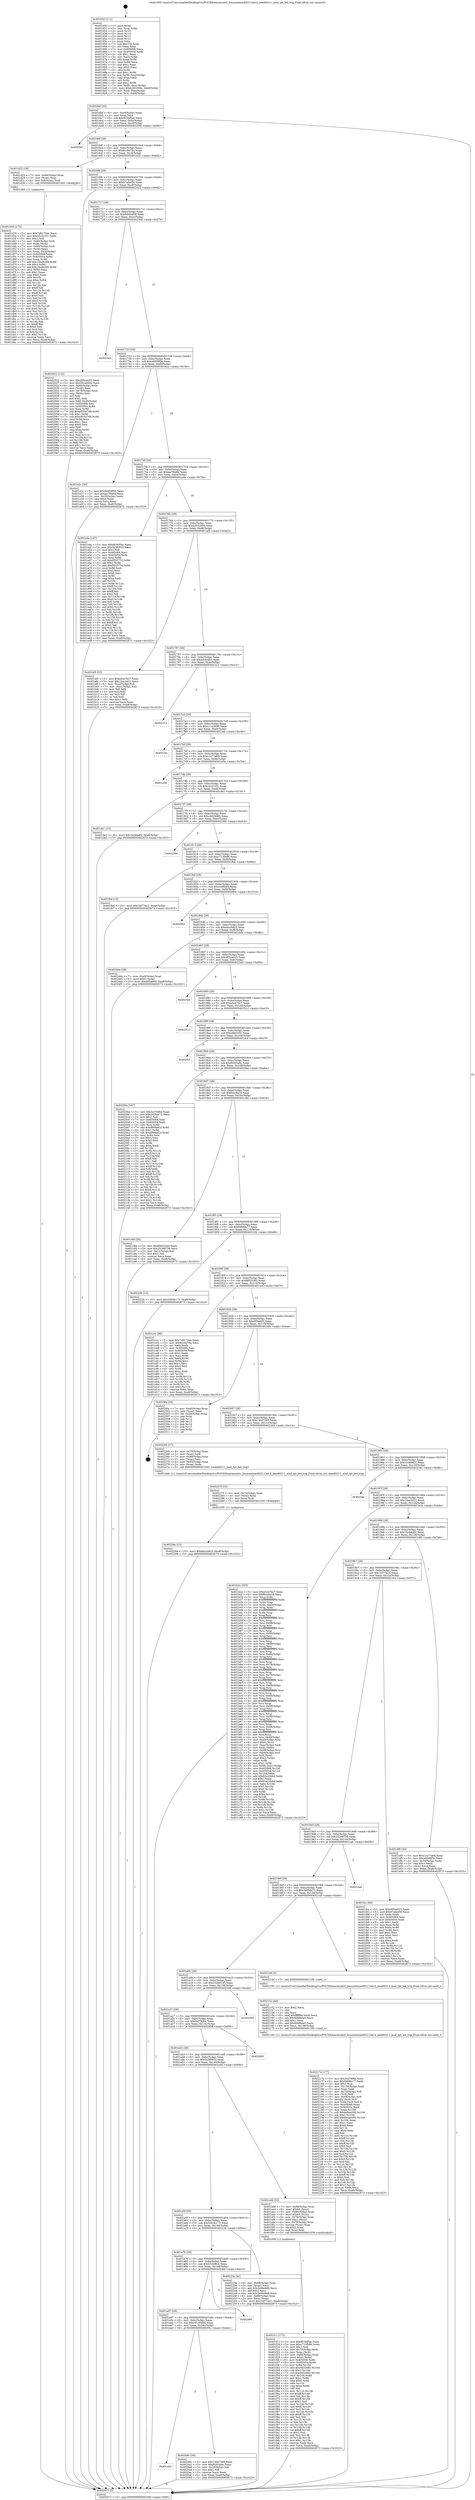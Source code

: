 digraph "0x401650" {
  label = "0x401650 (/mnt/c/Users/mathe/Desktop/tcc/POCII/binaries/extr_linuxnetmac80211led.h_ieee80211_mod_tpt_led_trig_Final-ollvm.out::main(0))"
  labelloc = "t"
  node[shape=record]

  Entry [label="",width=0.3,height=0.3,shape=circle,fillcolor=black,style=filled]
  "0x4016bf" [label="{
     0x4016bf [32]\l
     | [instrs]\l
     &nbsp;&nbsp;0x4016bf \<+6\>: mov -0xa8(%rbp),%eax\l
     &nbsp;&nbsp;0x4016c5 \<+2\>: mov %eax,%ecx\l
     &nbsp;&nbsp;0x4016c7 \<+6\>: sub $0x803bf5ac,%ecx\l
     &nbsp;&nbsp;0x4016cd \<+6\>: mov %eax,-0xbc(%rbp)\l
     &nbsp;&nbsp;0x4016d3 \<+6\>: mov %ecx,-0xc0(%rbp)\l
     &nbsp;&nbsp;0x4016d9 \<+6\>: je 0000000000402590 \<main+0xf40\>\l
  }"]
  "0x402590" [label="{
     0x402590\l
  }", style=dashed]
  "0x4016df" [label="{
     0x4016df [28]\l
     | [instrs]\l
     &nbsp;&nbsp;0x4016df \<+5\>: jmp 00000000004016e4 \<main+0x94\>\l
     &nbsp;&nbsp;0x4016e4 \<+6\>: mov -0xbc(%rbp),%eax\l
     &nbsp;&nbsp;0x4016ea \<+5\>: sub $0x8cc9e78a,%eax\l
     &nbsp;&nbsp;0x4016ef \<+6\>: mov %eax,-0xc4(%rbp)\l
     &nbsp;&nbsp;0x4016f5 \<+6\>: je 0000000000401d22 \<main+0x6d2\>\l
  }"]
  Exit [label="",width=0.3,height=0.3,shape=circle,fillcolor=black,style=filled,peripheries=2]
  "0x401d22" [label="{
     0x401d22 [19]\l
     | [instrs]\l
     &nbsp;&nbsp;0x401d22 \<+7\>: mov -0x98(%rbp),%rax\l
     &nbsp;&nbsp;0x401d29 \<+3\>: mov (%rax),%rax\l
     &nbsp;&nbsp;0x401d2c \<+4\>: mov 0x8(%rax),%rdi\l
     &nbsp;&nbsp;0x401d30 \<+5\>: call 0000000000401060 \<atoi@plt\>\l
     | [calls]\l
     &nbsp;&nbsp;0x401060 \{1\} (unknown)\l
  }"]
  "0x4016fb" [label="{
     0x4016fb [28]\l
     | [instrs]\l
     &nbsp;&nbsp;0x4016fb \<+5\>: jmp 0000000000401700 \<main+0xb0\>\l
     &nbsp;&nbsp;0x401700 \<+6\>: mov -0xbc(%rbp),%eax\l
     &nbsp;&nbsp;0x401706 \<+5\>: sub $0x97afa456,%eax\l
     &nbsp;&nbsp;0x40170b \<+6\>: mov %eax,-0xc8(%rbp)\l
     &nbsp;&nbsp;0x401711 \<+6\>: je 0000000000402022 \<main+0x9d2\>\l
  }"]
  "0x40228e" [label="{
     0x40228e [15]\l
     | [instrs]\l
     &nbsp;&nbsp;0x40228e \<+10\>: movl $0xd4ccb825,-0xa8(%rbp)\l
     &nbsp;&nbsp;0x402298 \<+5\>: jmp 0000000000402673 \<main+0x1023\>\l
  }"]
  "0x402022" [label="{
     0x402022 [122]\l
     | [instrs]\l
     &nbsp;&nbsp;0x402022 \<+5\>: mov $0xd85ce023,%eax\l
     &nbsp;&nbsp;0x402027 \<+5\>: mov $0x591e000d,%ecx\l
     &nbsp;&nbsp;0x40202c \<+4\>: mov -0x68(%rbp),%rdx\l
     &nbsp;&nbsp;0x402030 \<+2\>: mov (%rdx),%esi\l
     &nbsp;&nbsp;0x402032 \<+4\>: mov -0x78(%rbp),%rdx\l
     &nbsp;&nbsp;0x402036 \<+2\>: cmp (%rdx),%esi\l
     &nbsp;&nbsp;0x402038 \<+4\>: setl %dil\l
     &nbsp;&nbsp;0x40203c \<+4\>: and $0x1,%dil\l
     &nbsp;&nbsp;0x402040 \<+4\>: mov %dil,-0x29(%rbp)\l
     &nbsp;&nbsp;0x402044 \<+7\>: mov 0x405068,%esi\l
     &nbsp;&nbsp;0x40204b \<+8\>: mov 0x405054,%r8d\l
     &nbsp;&nbsp;0x402053 \<+3\>: mov %esi,%r9d\l
     &nbsp;&nbsp;0x402056 \<+7\>: add $0xe933d748,%r9d\l
     &nbsp;&nbsp;0x40205d \<+4\>: sub $0x1,%r9d\l
     &nbsp;&nbsp;0x402061 \<+7\>: sub $0xe933d748,%r9d\l
     &nbsp;&nbsp;0x402068 \<+4\>: imul %r9d,%esi\l
     &nbsp;&nbsp;0x40206c \<+3\>: and $0x1,%esi\l
     &nbsp;&nbsp;0x40206f \<+3\>: cmp $0x0,%esi\l
     &nbsp;&nbsp;0x402072 \<+4\>: sete %dil\l
     &nbsp;&nbsp;0x402076 \<+4\>: cmp $0xa,%r8d\l
     &nbsp;&nbsp;0x40207a \<+4\>: setl %r10b\l
     &nbsp;&nbsp;0x40207e \<+3\>: mov %dil,%r11b\l
     &nbsp;&nbsp;0x402081 \<+3\>: and %r10b,%r11b\l
     &nbsp;&nbsp;0x402084 \<+3\>: xor %r10b,%dil\l
     &nbsp;&nbsp;0x402087 \<+3\>: or %dil,%r11b\l
     &nbsp;&nbsp;0x40208a \<+4\>: test $0x1,%r11b\l
     &nbsp;&nbsp;0x40208e \<+3\>: cmovne %ecx,%eax\l
     &nbsp;&nbsp;0x402091 \<+6\>: mov %eax,-0xa8(%rbp)\l
     &nbsp;&nbsp;0x402097 \<+5\>: jmp 0000000000402673 \<main+0x1023\>\l
  }"]
  "0x401717" [label="{
     0x401717 [28]\l
     | [instrs]\l
     &nbsp;&nbsp;0x401717 \<+5\>: jmp 000000000040171c \<main+0xcc\>\l
     &nbsp;&nbsp;0x40171c \<+6\>: mov -0xbc(%rbp),%eax\l
     &nbsp;&nbsp;0x401722 \<+5\>: sub $0x9dd54f58,%eax\l
     &nbsp;&nbsp;0x401727 \<+6\>: mov %eax,-0xcc(%rbp)\l
     &nbsp;&nbsp;0x40172d \<+6\>: je 00000000004023cd \<main+0xd7d\>\l
  }"]
  "0x40227f" [label="{
     0x40227f [15]\l
     | [instrs]\l
     &nbsp;&nbsp;0x40227f \<+4\>: mov -0x70(%rbp),%rax\l
     &nbsp;&nbsp;0x402283 \<+3\>: mov (%rax),%rax\l
     &nbsp;&nbsp;0x402286 \<+3\>: mov %rax,%rdi\l
     &nbsp;&nbsp;0x402289 \<+5\>: call 0000000000401030 \<free@plt\>\l
     | [calls]\l
     &nbsp;&nbsp;0x401030 \{1\} (unknown)\l
  }"]
  "0x4023cd" [label="{
     0x4023cd\l
  }", style=dashed]
  "0x401733" [label="{
     0x401733 [28]\l
     | [instrs]\l
     &nbsp;&nbsp;0x401733 \<+5\>: jmp 0000000000401738 \<main+0xe8\>\l
     &nbsp;&nbsp;0x401738 \<+6\>: mov -0xbc(%rbp),%eax\l
     &nbsp;&nbsp;0x40173e \<+5\>: sub $0xa4908f3e,%eax\l
     &nbsp;&nbsp;0x401743 \<+6\>: mov %eax,-0xd0(%rbp)\l
     &nbsp;&nbsp;0x401749 \<+6\>: je 0000000000401e2c \<main+0x7dc\>\l
  }"]
  "0x40217a" [label="{
     0x40217a [177]\l
     | [instrs]\l
     &nbsp;&nbsp;0x40217a \<+5\>: mov $0x3a376f6e,%ecx\l
     &nbsp;&nbsp;0x40217f \<+5\>: mov $0xf468be77,%edx\l
     &nbsp;&nbsp;0x402184 \<+3\>: mov $0x1,%sil\l
     &nbsp;&nbsp;0x402187 \<+6\>: mov -0x158(%rbp),%edi\l
     &nbsp;&nbsp;0x40218d \<+3\>: imul %eax,%edi\l
     &nbsp;&nbsp;0x402190 \<+4\>: mov -0x70(%rbp),%r8\l
     &nbsp;&nbsp;0x402194 \<+3\>: mov (%r8),%r8\l
     &nbsp;&nbsp;0x402197 \<+4\>: mov -0x68(%rbp),%r9\l
     &nbsp;&nbsp;0x40219b \<+3\>: movslq (%r9),%r9\l
     &nbsp;&nbsp;0x40219e \<+4\>: mov %edi,(%r8,%r9,4)\l
     &nbsp;&nbsp;0x4021a2 \<+7\>: mov 0x405068,%eax\l
     &nbsp;&nbsp;0x4021a9 \<+7\>: mov 0x405054,%edi\l
     &nbsp;&nbsp;0x4021b0 \<+3\>: mov %eax,%r10d\l
     &nbsp;&nbsp;0x4021b3 \<+7\>: sub $0x8e0ae592,%r10d\l
     &nbsp;&nbsp;0x4021ba \<+4\>: sub $0x1,%r10d\l
     &nbsp;&nbsp;0x4021be \<+7\>: add $0x8e0ae592,%r10d\l
     &nbsp;&nbsp;0x4021c5 \<+4\>: imul %r10d,%eax\l
     &nbsp;&nbsp;0x4021c9 \<+3\>: and $0x1,%eax\l
     &nbsp;&nbsp;0x4021cc \<+3\>: cmp $0x0,%eax\l
     &nbsp;&nbsp;0x4021cf \<+4\>: sete %r11b\l
     &nbsp;&nbsp;0x4021d3 \<+3\>: cmp $0xa,%edi\l
     &nbsp;&nbsp;0x4021d6 \<+3\>: setl %bl\l
     &nbsp;&nbsp;0x4021d9 \<+3\>: mov %r11b,%r14b\l
     &nbsp;&nbsp;0x4021dc \<+4\>: xor $0xff,%r14b\l
     &nbsp;&nbsp;0x4021e0 \<+3\>: mov %bl,%r15b\l
     &nbsp;&nbsp;0x4021e3 \<+4\>: xor $0xff,%r15b\l
     &nbsp;&nbsp;0x4021e7 \<+4\>: xor $0x0,%sil\l
     &nbsp;&nbsp;0x4021eb \<+3\>: mov %r14b,%r12b\l
     &nbsp;&nbsp;0x4021ee \<+4\>: and $0x0,%r12b\l
     &nbsp;&nbsp;0x4021f2 \<+3\>: and %sil,%r11b\l
     &nbsp;&nbsp;0x4021f5 \<+3\>: mov %r15b,%r13b\l
     &nbsp;&nbsp;0x4021f8 \<+4\>: and $0x0,%r13b\l
     &nbsp;&nbsp;0x4021fc \<+3\>: and %sil,%bl\l
     &nbsp;&nbsp;0x4021ff \<+3\>: or %r11b,%r12b\l
     &nbsp;&nbsp;0x402202 \<+3\>: or %bl,%r13b\l
     &nbsp;&nbsp;0x402205 \<+3\>: xor %r13b,%r12b\l
     &nbsp;&nbsp;0x402208 \<+3\>: or %r15b,%r14b\l
     &nbsp;&nbsp;0x40220b \<+4\>: xor $0xff,%r14b\l
     &nbsp;&nbsp;0x40220f \<+4\>: or $0x0,%sil\l
     &nbsp;&nbsp;0x402213 \<+3\>: and %sil,%r14b\l
     &nbsp;&nbsp;0x402216 \<+3\>: or %r14b,%r12b\l
     &nbsp;&nbsp;0x402219 \<+4\>: test $0x1,%r12b\l
     &nbsp;&nbsp;0x40221d \<+3\>: cmovne %edx,%ecx\l
     &nbsp;&nbsp;0x402220 \<+6\>: mov %ecx,-0xa8(%rbp)\l
     &nbsp;&nbsp;0x402226 \<+5\>: jmp 0000000000402673 \<main+0x1023\>\l
  }"]
  "0x401e2c" [label="{
     0x401e2c [30]\l
     | [instrs]\l
     &nbsp;&nbsp;0x401e2c \<+5\>: mov $0x9dd54f58,%eax\l
     &nbsp;&nbsp;0x401e31 \<+5\>: mov $0xaa7f0a6d,%ecx\l
     &nbsp;&nbsp;0x401e36 \<+3\>: mov -0x30(%rbp),%edx\l
     &nbsp;&nbsp;0x401e39 \<+3\>: cmp $0x0,%edx\l
     &nbsp;&nbsp;0x401e3c \<+3\>: cmove %ecx,%eax\l
     &nbsp;&nbsp;0x401e3f \<+6\>: mov %eax,-0xa8(%rbp)\l
     &nbsp;&nbsp;0x401e45 \<+5\>: jmp 0000000000402673 \<main+0x1023\>\l
  }"]
  "0x40174f" [label="{
     0x40174f [28]\l
     | [instrs]\l
     &nbsp;&nbsp;0x40174f \<+5\>: jmp 0000000000401754 \<main+0x104\>\l
     &nbsp;&nbsp;0x401754 \<+6\>: mov -0xbc(%rbp),%eax\l
     &nbsp;&nbsp;0x40175a \<+5\>: sub $0xaa7f0a6d,%eax\l
     &nbsp;&nbsp;0x40175f \<+6\>: mov %eax,-0xd4(%rbp)\l
     &nbsp;&nbsp;0x401765 \<+6\>: je 0000000000401e4a \<main+0x7fa\>\l
  }"]
  "0x402152" [label="{
     0x402152 [40]\l
     | [instrs]\l
     &nbsp;&nbsp;0x402152 \<+5\>: mov $0x2,%ecx\l
     &nbsp;&nbsp;0x402157 \<+1\>: cltd\l
     &nbsp;&nbsp;0x402158 \<+2\>: idiv %ecx\l
     &nbsp;&nbsp;0x40215a \<+6\>: imul $0xfffffffe,%edx,%ecx\l
     &nbsp;&nbsp;0x402160 \<+6\>: sub $0x6dbfbde5,%ecx\l
     &nbsp;&nbsp;0x402166 \<+3\>: add $0x1,%ecx\l
     &nbsp;&nbsp;0x402169 \<+6\>: add $0x6dbfbde5,%ecx\l
     &nbsp;&nbsp;0x40216f \<+6\>: mov %ecx,-0x158(%rbp)\l
     &nbsp;&nbsp;0x402175 \<+5\>: call 0000000000401160 \<next_i\>\l
     | [calls]\l
     &nbsp;&nbsp;0x401160 \{1\} (/mnt/c/Users/mathe/Desktop/tcc/POCII/binaries/extr_linuxnetmac80211led.h_ieee80211_mod_tpt_led_trig_Final-ollvm.out::next_i)\l
  }"]
  "0x401e4a" [label="{
     0x401e4a [147]\l
     | [instrs]\l
     &nbsp;&nbsp;0x401e4a \<+5\>: mov $0x803bf5ac,%eax\l
     &nbsp;&nbsp;0x401e4f \<+5\>: mov $0x3a3f0933,%ecx\l
     &nbsp;&nbsp;0x401e54 \<+2\>: mov $0x1,%dl\l
     &nbsp;&nbsp;0x401e56 \<+7\>: mov 0x405068,%esi\l
     &nbsp;&nbsp;0x401e5d \<+7\>: mov 0x405054,%edi\l
     &nbsp;&nbsp;0x401e64 \<+3\>: mov %esi,%r8d\l
     &nbsp;&nbsp;0x401e67 \<+7\>: sub $0x955577d,%r8d\l
     &nbsp;&nbsp;0x401e6e \<+4\>: sub $0x1,%r8d\l
     &nbsp;&nbsp;0x401e72 \<+7\>: add $0x955577d,%r8d\l
     &nbsp;&nbsp;0x401e79 \<+4\>: imul %r8d,%esi\l
     &nbsp;&nbsp;0x401e7d \<+3\>: and $0x1,%esi\l
     &nbsp;&nbsp;0x401e80 \<+3\>: cmp $0x0,%esi\l
     &nbsp;&nbsp;0x401e83 \<+4\>: sete %r9b\l
     &nbsp;&nbsp;0x401e87 \<+3\>: cmp $0xa,%edi\l
     &nbsp;&nbsp;0x401e8a \<+4\>: setl %r10b\l
     &nbsp;&nbsp;0x401e8e \<+3\>: mov %r9b,%r11b\l
     &nbsp;&nbsp;0x401e91 \<+4\>: xor $0xff,%r11b\l
     &nbsp;&nbsp;0x401e95 \<+3\>: mov %r10b,%bl\l
     &nbsp;&nbsp;0x401e98 \<+3\>: xor $0xff,%bl\l
     &nbsp;&nbsp;0x401e9b \<+3\>: xor $0x0,%dl\l
     &nbsp;&nbsp;0x401e9e \<+3\>: mov %r11b,%r14b\l
     &nbsp;&nbsp;0x401ea1 \<+4\>: and $0x0,%r14b\l
     &nbsp;&nbsp;0x401ea5 \<+3\>: and %dl,%r9b\l
     &nbsp;&nbsp;0x401ea8 \<+3\>: mov %bl,%r15b\l
     &nbsp;&nbsp;0x401eab \<+4\>: and $0x0,%r15b\l
     &nbsp;&nbsp;0x401eaf \<+3\>: and %dl,%r10b\l
     &nbsp;&nbsp;0x401eb2 \<+3\>: or %r9b,%r14b\l
     &nbsp;&nbsp;0x401eb5 \<+3\>: or %r10b,%r15b\l
     &nbsp;&nbsp;0x401eb8 \<+3\>: xor %r15b,%r14b\l
     &nbsp;&nbsp;0x401ebb \<+3\>: or %bl,%r11b\l
     &nbsp;&nbsp;0x401ebe \<+4\>: xor $0xff,%r11b\l
     &nbsp;&nbsp;0x401ec2 \<+3\>: or $0x0,%dl\l
     &nbsp;&nbsp;0x401ec5 \<+3\>: and %dl,%r11b\l
     &nbsp;&nbsp;0x401ec8 \<+3\>: or %r11b,%r14b\l
     &nbsp;&nbsp;0x401ecb \<+4\>: test $0x1,%r14b\l
     &nbsp;&nbsp;0x401ecf \<+3\>: cmovne %ecx,%eax\l
     &nbsp;&nbsp;0x401ed2 \<+6\>: mov %eax,-0xa8(%rbp)\l
     &nbsp;&nbsp;0x401ed8 \<+5\>: jmp 0000000000402673 \<main+0x1023\>\l
  }"]
  "0x40176b" [label="{
     0x40176b [28]\l
     | [instrs]\l
     &nbsp;&nbsp;0x40176b \<+5\>: jmp 0000000000401770 \<main+0x120\>\l
     &nbsp;&nbsp;0x401770 \<+6\>: mov -0xbc(%rbp),%eax\l
     &nbsp;&nbsp;0x401776 \<+5\>: sub $0xb203269e,%eax\l
     &nbsp;&nbsp;0x40177b \<+6\>: mov %eax,-0xd8(%rbp)\l
     &nbsp;&nbsp;0x401781 \<+6\>: je 0000000000401af5 \<main+0x4a5\>\l
  }"]
  "0x401ab3" [label="{
     0x401ab3\l
  }", style=dashed]
  "0x401af5" [label="{
     0x401af5 [53]\l
     | [instrs]\l
     &nbsp;&nbsp;0x401af5 \<+5\>: mov $0xe5cb7bc7,%eax\l
     &nbsp;&nbsp;0x401afa \<+5\>: mov $0x1bac3421,%ecx\l
     &nbsp;&nbsp;0x401aff \<+6\>: mov -0xa2(%rbp),%dl\l
     &nbsp;&nbsp;0x401b05 \<+7\>: mov -0xa1(%rbp),%sil\l
     &nbsp;&nbsp;0x401b0c \<+3\>: mov %dl,%dil\l
     &nbsp;&nbsp;0x401b0f \<+3\>: and %sil,%dil\l
     &nbsp;&nbsp;0x401b12 \<+3\>: xor %sil,%dl\l
     &nbsp;&nbsp;0x401b15 \<+3\>: or %dl,%dil\l
     &nbsp;&nbsp;0x401b18 \<+4\>: test $0x1,%dil\l
     &nbsp;&nbsp;0x401b1c \<+3\>: cmovne %ecx,%eax\l
     &nbsp;&nbsp;0x401b1f \<+6\>: mov %eax,-0xa8(%rbp)\l
     &nbsp;&nbsp;0x401b25 \<+5\>: jmp 0000000000402673 \<main+0x1023\>\l
  }"]
  "0x401787" [label="{
     0x401787 [28]\l
     | [instrs]\l
     &nbsp;&nbsp;0x401787 \<+5\>: jmp 000000000040178c \<main+0x13c\>\l
     &nbsp;&nbsp;0x40178c \<+6\>: mov -0xbc(%rbp),%eax\l
     &nbsp;&nbsp;0x401792 \<+5\>: sub $0xbfc4cdb3,%eax\l
     &nbsp;&nbsp;0x401797 \<+6\>: mov %eax,-0xdc(%rbp)\l
     &nbsp;&nbsp;0x40179d \<+6\>: je 0000000000402312 \<main+0xcc2\>\l
  }"]
  "0x402673" [label="{
     0x402673 [5]\l
     | [instrs]\l
     &nbsp;&nbsp;0x402673 \<+5\>: jmp 00000000004016bf \<main+0x6f\>\l
  }"]
  "0x401650" [label="{
     0x401650 [111]\l
     | [instrs]\l
     &nbsp;&nbsp;0x401650 \<+1\>: push %rbp\l
     &nbsp;&nbsp;0x401651 \<+3\>: mov %rsp,%rbp\l
     &nbsp;&nbsp;0x401654 \<+2\>: push %r15\l
     &nbsp;&nbsp;0x401656 \<+2\>: push %r14\l
     &nbsp;&nbsp;0x401658 \<+2\>: push %r13\l
     &nbsp;&nbsp;0x40165a \<+2\>: push %r12\l
     &nbsp;&nbsp;0x40165c \<+1\>: push %rbx\l
     &nbsp;&nbsp;0x40165d \<+7\>: sub $0x158,%rsp\l
     &nbsp;&nbsp;0x401664 \<+2\>: xor %eax,%eax\l
     &nbsp;&nbsp;0x401666 \<+7\>: mov 0x405068,%ecx\l
     &nbsp;&nbsp;0x40166d \<+7\>: mov 0x405054,%edx\l
     &nbsp;&nbsp;0x401674 \<+3\>: sub $0x1,%eax\l
     &nbsp;&nbsp;0x401677 \<+3\>: mov %ecx,%r8d\l
     &nbsp;&nbsp;0x40167a \<+3\>: add %eax,%r8d\l
     &nbsp;&nbsp;0x40167d \<+4\>: imul %r8d,%ecx\l
     &nbsp;&nbsp;0x401681 \<+3\>: and $0x1,%ecx\l
     &nbsp;&nbsp;0x401684 \<+3\>: cmp $0x0,%ecx\l
     &nbsp;&nbsp;0x401687 \<+4\>: sete %r9b\l
     &nbsp;&nbsp;0x40168b \<+4\>: and $0x1,%r9b\l
     &nbsp;&nbsp;0x40168f \<+7\>: mov %r9b,-0xa2(%rbp)\l
     &nbsp;&nbsp;0x401696 \<+3\>: cmp $0xa,%edx\l
     &nbsp;&nbsp;0x401699 \<+4\>: setl %r9b\l
     &nbsp;&nbsp;0x40169d \<+4\>: and $0x1,%r9b\l
     &nbsp;&nbsp;0x4016a1 \<+7\>: mov %r9b,-0xa1(%rbp)\l
     &nbsp;&nbsp;0x4016a8 \<+10\>: movl $0xb203269e,-0xa8(%rbp)\l
     &nbsp;&nbsp;0x4016b2 \<+6\>: mov %edi,-0xac(%rbp)\l
     &nbsp;&nbsp;0x4016b8 \<+7\>: mov %rsi,-0xb8(%rbp)\l
  }"]
  "0x40209c" [label="{
     0x40209c [30]\l
     | [instrs]\l
     &nbsp;&nbsp;0x40209c \<+5\>: mov $0x150d7285,%eax\l
     &nbsp;&nbsp;0x4020a1 \<+5\>: mov $0xf0203a9c,%ecx\l
     &nbsp;&nbsp;0x4020a6 \<+3\>: mov -0x29(%rbp),%dl\l
     &nbsp;&nbsp;0x4020a9 \<+3\>: test $0x1,%dl\l
     &nbsp;&nbsp;0x4020ac \<+3\>: cmovne %ecx,%eax\l
     &nbsp;&nbsp;0x4020af \<+6\>: mov %eax,-0xa8(%rbp)\l
     &nbsp;&nbsp;0x4020b5 \<+5\>: jmp 0000000000402673 \<main+0x1023\>\l
  }"]
  "0x402312" [label="{
     0x402312\l
  }", style=dashed]
  "0x4017a3" [label="{
     0x4017a3 [28]\l
     | [instrs]\l
     &nbsp;&nbsp;0x4017a3 \<+5\>: jmp 00000000004017a8 \<main+0x158\>\l
     &nbsp;&nbsp;0x4017a8 \<+6\>: mov -0xbc(%rbp),%eax\l
     &nbsp;&nbsp;0x4017ae \<+5\>: sub $0xc11e3699,%eax\l
     &nbsp;&nbsp;0x4017b3 \<+6\>: mov %eax,-0xe0(%rbp)\l
     &nbsp;&nbsp;0x4017b9 \<+6\>: je 00000000004022ee \<main+0xc9e\>\l
  }"]
  "0x401a97" [label="{
     0x401a97 [28]\l
     | [instrs]\l
     &nbsp;&nbsp;0x401a97 \<+5\>: jmp 0000000000401a9c \<main+0x44c\>\l
     &nbsp;&nbsp;0x401a9c \<+6\>: mov -0xbc(%rbp),%eax\l
     &nbsp;&nbsp;0x401aa2 \<+5\>: sub $0x591e000d,%eax\l
     &nbsp;&nbsp;0x401aa7 \<+6\>: mov %eax,-0x14c(%rbp)\l
     &nbsp;&nbsp;0x401aad \<+6\>: je 000000000040209c \<main+0xa4c\>\l
  }"]
  "0x4022ee" [label="{
     0x4022ee\l
  }", style=dashed]
  "0x4017bf" [label="{
     0x4017bf [28]\l
     | [instrs]\l
     &nbsp;&nbsp;0x4017bf \<+5\>: jmp 00000000004017c4 \<main+0x174\>\l
     &nbsp;&nbsp;0x4017c4 \<+6\>: mov -0xbc(%rbp),%eax\l
     &nbsp;&nbsp;0x4017ca \<+5\>: sub $0xc1a77d69,%eax\l
     &nbsp;&nbsp;0x4017cf \<+6\>: mov %eax,-0xe4(%rbp)\l
     &nbsp;&nbsp;0x4017d5 \<+6\>: je 0000000000401e0e \<main+0x7be\>\l
  }"]
  "0x40246f" [label="{
     0x40246f\l
  }", style=dashed]
  "0x401e0e" [label="{
     0x401e0e\l
  }", style=dashed]
  "0x4017db" [label="{
     0x4017db [28]\l
     | [instrs]\l
     &nbsp;&nbsp;0x4017db \<+5\>: jmp 00000000004017e0 \<main+0x190\>\l
     &nbsp;&nbsp;0x4017e0 \<+6\>: mov -0xbc(%rbp),%eax\l
     &nbsp;&nbsp;0x4017e6 \<+5\>: sub $0xc2c2c331,%eax\l
     &nbsp;&nbsp;0x4017eb \<+6\>: mov %eax,-0xe8(%rbp)\l
     &nbsp;&nbsp;0x4017f1 \<+6\>: je 0000000000401de1 \<main+0x791\>\l
  }"]
  "0x401a7b" [label="{
     0x401a7b [28]\l
     | [instrs]\l
     &nbsp;&nbsp;0x401a7b \<+5\>: jmp 0000000000401a80 \<main+0x430\>\l
     &nbsp;&nbsp;0x401a80 \<+6\>: mov -0xbc(%rbp),%eax\l
     &nbsp;&nbsp;0x401a86 \<+5\>: sub $0x532bf6cd,%eax\l
     &nbsp;&nbsp;0x401a8b \<+6\>: mov %eax,-0x148(%rbp)\l
     &nbsp;&nbsp;0x401a91 \<+6\>: je 000000000040246f \<main+0xe1f\>\l
  }"]
  "0x401de1" [label="{
     0x401de1 [15]\l
     | [instrs]\l
     &nbsp;&nbsp;0x401de1 \<+10\>: movl $0x1bcb4a8d,-0xa8(%rbp)\l
     &nbsp;&nbsp;0x401deb \<+5\>: jmp 0000000000402673 \<main+0x1023\>\l
  }"]
  "0x4017f7" [label="{
     0x4017f7 [28]\l
     | [instrs]\l
     &nbsp;&nbsp;0x4017f7 \<+5\>: jmp 00000000004017fc \<main+0x1ac\>\l
     &nbsp;&nbsp;0x4017fc \<+6\>: mov -0xbc(%rbp),%eax\l
     &nbsp;&nbsp;0x401802 \<+5\>: sub $0xc4d29d66,%eax\l
     &nbsp;&nbsp;0x401807 \<+6\>: mov %eax,-0xec(%rbp)\l
     &nbsp;&nbsp;0x40180d \<+6\>: je 000000000040236d \<main+0xd1d\>\l
  }"]
  "0x40223a" [label="{
     0x40223a [42]\l
     | [instrs]\l
     &nbsp;&nbsp;0x40223a \<+4\>: mov -0x68(%rbp),%rax\l
     &nbsp;&nbsp;0x40223e \<+2\>: mov (%rax),%ecx\l
     &nbsp;&nbsp;0x402240 \<+6\>: add $0x2e96e9d6,%ecx\l
     &nbsp;&nbsp;0x402246 \<+3\>: add $0x1,%ecx\l
     &nbsp;&nbsp;0x402249 \<+6\>: sub $0x2e96e9d6,%ecx\l
     &nbsp;&nbsp;0x40224f \<+4\>: mov -0x68(%rbp),%rax\l
     &nbsp;&nbsp;0x402253 \<+2\>: mov %ecx,(%rax)\l
     &nbsp;&nbsp;0x402255 \<+10\>: movl $0x1bf77a21,-0xa8(%rbp)\l
     &nbsp;&nbsp;0x40225f \<+5\>: jmp 0000000000402673 \<main+0x1023\>\l
  }"]
  "0x40236d" [label="{
     0x40236d\l
  }", style=dashed]
  "0x401813" [label="{
     0x401813 [28]\l
     | [instrs]\l
     &nbsp;&nbsp;0x401813 \<+5\>: jmp 0000000000401818 \<main+0x1c8\>\l
     &nbsp;&nbsp;0x401818 \<+6\>: mov -0xbc(%rbp),%eax\l
     &nbsp;&nbsp;0x40181e \<+5\>: sub $0xc713fb86,%eax\l
     &nbsp;&nbsp;0x401823 \<+6\>: mov %eax,-0xf0(%rbp)\l
     &nbsp;&nbsp;0x401829 \<+6\>: je 0000000000401fbd \<main+0x96d\>\l
  }"]
  "0x401f11" [label="{
     0x401f11 [172]\l
     | [instrs]\l
     &nbsp;&nbsp;0x401f11 \<+5\>: mov $0x803bf5ac,%ecx\l
     &nbsp;&nbsp;0x401f16 \<+5\>: mov $0xc713fb86,%edx\l
     &nbsp;&nbsp;0x401f1b \<+3\>: mov $0x1,%sil\l
     &nbsp;&nbsp;0x401f1e \<+4\>: mov -0x70(%rbp),%rdi\l
     &nbsp;&nbsp;0x401f22 \<+3\>: mov %rax,(%rdi)\l
     &nbsp;&nbsp;0x401f25 \<+4\>: mov -0x68(%rbp),%rax\l
     &nbsp;&nbsp;0x401f29 \<+6\>: movl $0x0,(%rax)\l
     &nbsp;&nbsp;0x401f2f \<+8\>: mov 0x405068,%r8d\l
     &nbsp;&nbsp;0x401f37 \<+8\>: mov 0x405054,%r9d\l
     &nbsp;&nbsp;0x401f3f \<+3\>: mov %r8d,%r10d\l
     &nbsp;&nbsp;0x401f42 \<+7\>: add $0x9d32683,%r10d\l
     &nbsp;&nbsp;0x401f49 \<+4\>: sub $0x1,%r10d\l
     &nbsp;&nbsp;0x401f4d \<+7\>: sub $0x9d32683,%r10d\l
     &nbsp;&nbsp;0x401f54 \<+4\>: imul %r10d,%r8d\l
     &nbsp;&nbsp;0x401f58 \<+4\>: and $0x1,%r8d\l
     &nbsp;&nbsp;0x401f5c \<+4\>: cmp $0x0,%r8d\l
     &nbsp;&nbsp;0x401f60 \<+4\>: sete %r11b\l
     &nbsp;&nbsp;0x401f64 \<+4\>: cmp $0xa,%r9d\l
     &nbsp;&nbsp;0x401f68 \<+3\>: setl %bl\l
     &nbsp;&nbsp;0x401f6b \<+3\>: mov %r11b,%r14b\l
     &nbsp;&nbsp;0x401f6e \<+4\>: xor $0xff,%r14b\l
     &nbsp;&nbsp;0x401f72 \<+3\>: mov %bl,%r15b\l
     &nbsp;&nbsp;0x401f75 \<+4\>: xor $0xff,%r15b\l
     &nbsp;&nbsp;0x401f79 \<+4\>: xor $0x1,%sil\l
     &nbsp;&nbsp;0x401f7d \<+3\>: mov %r14b,%r12b\l
     &nbsp;&nbsp;0x401f80 \<+4\>: and $0xff,%r12b\l
     &nbsp;&nbsp;0x401f84 \<+3\>: and %sil,%r11b\l
     &nbsp;&nbsp;0x401f87 \<+3\>: mov %r15b,%r13b\l
     &nbsp;&nbsp;0x401f8a \<+4\>: and $0xff,%r13b\l
     &nbsp;&nbsp;0x401f8e \<+3\>: and %sil,%bl\l
     &nbsp;&nbsp;0x401f91 \<+3\>: or %r11b,%r12b\l
     &nbsp;&nbsp;0x401f94 \<+3\>: or %bl,%r13b\l
     &nbsp;&nbsp;0x401f97 \<+3\>: xor %r13b,%r12b\l
     &nbsp;&nbsp;0x401f9a \<+3\>: or %r15b,%r14b\l
     &nbsp;&nbsp;0x401f9d \<+4\>: xor $0xff,%r14b\l
     &nbsp;&nbsp;0x401fa1 \<+4\>: or $0x1,%sil\l
     &nbsp;&nbsp;0x401fa5 \<+3\>: and %sil,%r14b\l
     &nbsp;&nbsp;0x401fa8 \<+3\>: or %r14b,%r12b\l
     &nbsp;&nbsp;0x401fab \<+4\>: test $0x1,%r12b\l
     &nbsp;&nbsp;0x401faf \<+3\>: cmovne %edx,%ecx\l
     &nbsp;&nbsp;0x401fb2 \<+6\>: mov %ecx,-0xa8(%rbp)\l
     &nbsp;&nbsp;0x401fb8 \<+5\>: jmp 0000000000402673 \<main+0x1023\>\l
  }"]
  "0x401fbd" [label="{
     0x401fbd [15]\l
     | [instrs]\l
     &nbsp;&nbsp;0x401fbd \<+10\>: movl $0x1bf77a21,-0xa8(%rbp)\l
     &nbsp;&nbsp;0x401fc7 \<+5\>: jmp 0000000000402673 \<main+0x1023\>\l
  }"]
  "0x40182f" [label="{
     0x40182f [28]\l
     | [instrs]\l
     &nbsp;&nbsp;0x40182f \<+5\>: jmp 0000000000401834 \<main+0x1e4\>\l
     &nbsp;&nbsp;0x401834 \<+6\>: mov -0xbc(%rbp),%eax\l
     &nbsp;&nbsp;0x40183a \<+5\>: sub $0xcccf6b84,%eax\l
     &nbsp;&nbsp;0x40183f \<+6\>: mov %eax,-0xf4(%rbp)\l
     &nbsp;&nbsp;0x401845 \<+6\>: je 0000000000402664 \<main+0x1014\>\l
  }"]
  "0x401a5f" [label="{
     0x401a5f [28]\l
     | [instrs]\l
     &nbsp;&nbsp;0x401a5f \<+5\>: jmp 0000000000401a64 \<main+0x414\>\l
     &nbsp;&nbsp;0x401a64 \<+6\>: mov -0xbc(%rbp),%eax\l
     &nbsp;&nbsp;0x401a6a \<+5\>: sub $0x5303b173,%eax\l
     &nbsp;&nbsp;0x401a6f \<+6\>: mov %eax,-0x144(%rbp)\l
     &nbsp;&nbsp;0x401a75 \<+6\>: je 000000000040223a \<main+0xbea\>\l
  }"]
  "0x402664" [label="{
     0x402664\l
  }", style=dashed]
  "0x40184b" [label="{
     0x40184b [28]\l
     | [instrs]\l
     &nbsp;&nbsp;0x40184b \<+5\>: jmp 0000000000401850 \<main+0x200\>\l
     &nbsp;&nbsp;0x401850 \<+6\>: mov -0xbc(%rbp),%eax\l
     &nbsp;&nbsp;0x401856 \<+5\>: sub $0xd4ccb825,%eax\l
     &nbsp;&nbsp;0x40185b \<+6\>: mov %eax,-0xf8(%rbp)\l
     &nbsp;&nbsp;0x401861 \<+6\>: je 00000000004024de \<main+0xe8e\>\l
  }"]
  "0x401edd" [label="{
     0x401edd [52]\l
     | [instrs]\l
     &nbsp;&nbsp;0x401edd \<+7\>: mov -0x88(%rbp),%rax\l
     &nbsp;&nbsp;0x401ee4 \<+6\>: movl $0x64,(%rax)\l
     &nbsp;&nbsp;0x401eea \<+4\>: mov -0x80(%rbp),%rax\l
     &nbsp;&nbsp;0x401eee \<+6\>: movl $0x64,(%rax)\l
     &nbsp;&nbsp;0x401ef4 \<+4\>: mov -0x78(%rbp),%rax\l
     &nbsp;&nbsp;0x401ef8 \<+6\>: movl $0x1,(%rax)\l
     &nbsp;&nbsp;0x401efe \<+4\>: mov -0x78(%rbp),%rax\l
     &nbsp;&nbsp;0x401f02 \<+3\>: movslq (%rax),%rax\l
     &nbsp;&nbsp;0x401f05 \<+4\>: shl $0x2,%rax\l
     &nbsp;&nbsp;0x401f09 \<+3\>: mov %rax,%rdi\l
     &nbsp;&nbsp;0x401f0c \<+5\>: call 0000000000401050 \<malloc@plt\>\l
     | [calls]\l
     &nbsp;&nbsp;0x401050 \{1\} (unknown)\l
  }"]
  "0x4024de" [label="{
     0x4024de [28]\l
     | [instrs]\l
     &nbsp;&nbsp;0x4024de \<+7\>: mov -0xa0(%rbp),%rax\l
     &nbsp;&nbsp;0x4024e5 \<+6\>: movl $0x0,(%rax)\l
     &nbsp;&nbsp;0x4024eb \<+10\>: movl $0xd05ad00,-0xa8(%rbp)\l
     &nbsp;&nbsp;0x4024f5 \<+5\>: jmp 0000000000402673 \<main+0x1023\>\l
  }"]
  "0x401867" [label="{
     0x401867 [28]\l
     | [instrs]\l
     &nbsp;&nbsp;0x401867 \<+5\>: jmp 000000000040186c \<main+0x21c\>\l
     &nbsp;&nbsp;0x40186c \<+6\>: mov -0xbc(%rbp),%eax\l
     &nbsp;&nbsp;0x401872 \<+5\>: sub $0xd85ce023,%eax\l
     &nbsp;&nbsp;0x401877 \<+6\>: mov %eax,-0xfc(%rbp)\l
     &nbsp;&nbsp;0x40187d \<+6\>: je 00000000004025e4 \<main+0xf94\>\l
  }"]
  "0x401a43" [label="{
     0x401a43 [28]\l
     | [instrs]\l
     &nbsp;&nbsp;0x401a43 \<+5\>: jmp 0000000000401a48 \<main+0x3f8\>\l
     &nbsp;&nbsp;0x401a48 \<+6\>: mov -0xbc(%rbp),%eax\l
     &nbsp;&nbsp;0x401a4e \<+5\>: sub $0x3a3f0933,%eax\l
     &nbsp;&nbsp;0x401a53 \<+6\>: mov %eax,-0x140(%rbp)\l
     &nbsp;&nbsp;0x401a59 \<+6\>: je 0000000000401edd \<main+0x88d\>\l
  }"]
  "0x4025e4" [label="{
     0x4025e4\l
  }", style=dashed]
  "0x401883" [label="{
     0x401883 [28]\l
     | [instrs]\l
     &nbsp;&nbsp;0x401883 \<+5\>: jmp 0000000000401888 \<main+0x238\>\l
     &nbsp;&nbsp;0x401888 \<+6\>: mov -0xbc(%rbp),%eax\l
     &nbsp;&nbsp;0x40188e \<+5\>: sub $0xe5cb7bc7,%eax\l
     &nbsp;&nbsp;0x401893 \<+6\>: mov %eax,-0x100(%rbp)\l
     &nbsp;&nbsp;0x401899 \<+6\>: je 0000000000402512 \<main+0xec2\>\l
  }"]
  "0x402609" [label="{
     0x402609\l
  }", style=dashed]
  "0x402512" [label="{
     0x402512\l
  }", style=dashed]
  "0x40189f" [label="{
     0x40189f [28]\l
     | [instrs]\l
     &nbsp;&nbsp;0x40189f \<+5\>: jmp 00000000004018a4 \<main+0x254\>\l
     &nbsp;&nbsp;0x4018a4 \<+6\>: mov -0xbc(%rbp),%eax\l
     &nbsp;&nbsp;0x4018aa \<+5\>: sub $0xe6fe1b5c,%eax\l
     &nbsp;&nbsp;0x4018af \<+6\>: mov %eax,-0x104(%rbp)\l
     &nbsp;&nbsp;0x4018b5 \<+6\>: je 00000000004024cf \<main+0xe7f\>\l
  }"]
  "0x401a27" [label="{
     0x401a27 [28]\l
     | [instrs]\l
     &nbsp;&nbsp;0x401a27 \<+5\>: jmp 0000000000401a2c \<main+0x3dc\>\l
     &nbsp;&nbsp;0x401a2c \<+6\>: mov -0xbc(%rbp),%eax\l
     &nbsp;&nbsp;0x401a32 \<+5\>: sub $0x3a376f6e,%eax\l
     &nbsp;&nbsp;0x401a37 \<+6\>: mov %eax,-0x13c(%rbp)\l
     &nbsp;&nbsp;0x401a3d \<+6\>: je 0000000000402609 \<main+0xfb9\>\l
  }"]
  "0x4024cf" [label="{
     0x4024cf\l
  }", style=dashed]
  "0x4018bb" [label="{
     0x4018bb [28]\l
     | [instrs]\l
     &nbsp;&nbsp;0x4018bb \<+5\>: jmp 00000000004018c0 \<main+0x270\>\l
     &nbsp;&nbsp;0x4018c0 \<+6\>: mov -0xbc(%rbp),%eax\l
     &nbsp;&nbsp;0x4018c6 \<+5\>: sub $0xf0203a9c,%eax\l
     &nbsp;&nbsp;0x4018cb \<+6\>: mov %eax,-0x108(%rbp)\l
     &nbsp;&nbsp;0x4018d1 \<+6\>: je 00000000004020ba \<main+0xa6a\>\l
  }"]
  "0x40229d" [label="{
     0x40229d\l
  }", style=dashed]
  "0x4020ba" [label="{
     0x4020ba [147]\l
     | [instrs]\l
     &nbsp;&nbsp;0x4020ba \<+5\>: mov $0x3a376f6e,%eax\l
     &nbsp;&nbsp;0x4020bf \<+5\>: mov $0x2ed5da72,%ecx\l
     &nbsp;&nbsp;0x4020c4 \<+2\>: mov $0x1,%dl\l
     &nbsp;&nbsp;0x4020c6 \<+7\>: mov 0x405068,%esi\l
     &nbsp;&nbsp;0x4020cd \<+7\>: mov 0x405054,%edi\l
     &nbsp;&nbsp;0x4020d4 \<+3\>: mov %esi,%r8d\l
     &nbsp;&nbsp;0x4020d7 \<+7\>: add $0xd996a61f,%r8d\l
     &nbsp;&nbsp;0x4020de \<+4\>: sub $0x1,%r8d\l
     &nbsp;&nbsp;0x4020e2 \<+7\>: sub $0xd996a61f,%r8d\l
     &nbsp;&nbsp;0x4020e9 \<+4\>: imul %r8d,%esi\l
     &nbsp;&nbsp;0x4020ed \<+3\>: and $0x1,%esi\l
     &nbsp;&nbsp;0x4020f0 \<+3\>: cmp $0x0,%esi\l
     &nbsp;&nbsp;0x4020f3 \<+4\>: sete %r9b\l
     &nbsp;&nbsp;0x4020f7 \<+3\>: cmp $0xa,%edi\l
     &nbsp;&nbsp;0x4020fa \<+4\>: setl %r10b\l
     &nbsp;&nbsp;0x4020fe \<+3\>: mov %r9b,%r11b\l
     &nbsp;&nbsp;0x402101 \<+4\>: xor $0xff,%r11b\l
     &nbsp;&nbsp;0x402105 \<+3\>: mov %r10b,%bl\l
     &nbsp;&nbsp;0x402108 \<+3\>: xor $0xff,%bl\l
     &nbsp;&nbsp;0x40210b \<+3\>: xor $0x1,%dl\l
     &nbsp;&nbsp;0x40210e \<+3\>: mov %r11b,%r14b\l
     &nbsp;&nbsp;0x402111 \<+4\>: and $0xff,%r14b\l
     &nbsp;&nbsp;0x402115 \<+3\>: and %dl,%r9b\l
     &nbsp;&nbsp;0x402118 \<+3\>: mov %bl,%r15b\l
     &nbsp;&nbsp;0x40211b \<+4\>: and $0xff,%r15b\l
     &nbsp;&nbsp;0x40211f \<+3\>: and %dl,%r10b\l
     &nbsp;&nbsp;0x402122 \<+3\>: or %r9b,%r14b\l
     &nbsp;&nbsp;0x402125 \<+3\>: or %r10b,%r15b\l
     &nbsp;&nbsp;0x402128 \<+3\>: xor %r15b,%r14b\l
     &nbsp;&nbsp;0x40212b \<+3\>: or %bl,%r11b\l
     &nbsp;&nbsp;0x40212e \<+4\>: xor $0xff,%r11b\l
     &nbsp;&nbsp;0x402132 \<+3\>: or $0x1,%dl\l
     &nbsp;&nbsp;0x402135 \<+3\>: and %dl,%r11b\l
     &nbsp;&nbsp;0x402138 \<+3\>: or %r11b,%r14b\l
     &nbsp;&nbsp;0x40213b \<+4\>: test $0x1,%r14b\l
     &nbsp;&nbsp;0x40213f \<+3\>: cmovne %ecx,%eax\l
     &nbsp;&nbsp;0x402142 \<+6\>: mov %eax,-0xa8(%rbp)\l
     &nbsp;&nbsp;0x402148 \<+5\>: jmp 0000000000402673 \<main+0x1023\>\l
  }"]
  "0x4018d7" [label="{
     0x4018d7 [28]\l
     | [instrs]\l
     &nbsp;&nbsp;0x4018d7 \<+5\>: jmp 00000000004018dc \<main+0x28c\>\l
     &nbsp;&nbsp;0x4018dc \<+6\>: mov -0xbc(%rbp),%eax\l
     &nbsp;&nbsp;0x4018e2 \<+5\>: sub $0xf0cc9a19,%eax\l
     &nbsp;&nbsp;0x4018e7 \<+6\>: mov %eax,-0x10c(%rbp)\l
     &nbsp;&nbsp;0x4018ed \<+6\>: je 0000000000401c8d \<main+0x63d\>\l
  }"]
  "0x401a0b" [label="{
     0x401a0b [28]\l
     | [instrs]\l
     &nbsp;&nbsp;0x401a0b \<+5\>: jmp 0000000000401a10 \<main+0x3c0\>\l
     &nbsp;&nbsp;0x401a10 \<+6\>: mov -0xbc(%rbp),%eax\l
     &nbsp;&nbsp;0x401a16 \<+5\>: sub $0x332b0145,%eax\l
     &nbsp;&nbsp;0x401a1b \<+6\>: mov %eax,-0x138(%rbp)\l
     &nbsp;&nbsp;0x401a21 \<+6\>: je 000000000040229d \<main+0xc4d\>\l
  }"]
  "0x401c8d" [label="{
     0x401c8d [30]\l
     | [instrs]\l
     &nbsp;&nbsp;0x401c8d \<+5\>: mov $0xf8925362,%eax\l
     &nbsp;&nbsp;0x401c92 \<+5\>: mov $0x25268756,%ecx\l
     &nbsp;&nbsp;0x401c97 \<+3\>: mov -0x31(%rbp),%dl\l
     &nbsp;&nbsp;0x401c9a \<+3\>: test $0x1,%dl\l
     &nbsp;&nbsp;0x401c9d \<+3\>: cmovne %ecx,%eax\l
     &nbsp;&nbsp;0x401ca0 \<+6\>: mov %eax,-0xa8(%rbp)\l
     &nbsp;&nbsp;0x401ca6 \<+5\>: jmp 0000000000402673 \<main+0x1023\>\l
  }"]
  "0x4018f3" [label="{
     0x4018f3 [28]\l
     | [instrs]\l
     &nbsp;&nbsp;0x4018f3 \<+5\>: jmp 00000000004018f8 \<main+0x2a8\>\l
     &nbsp;&nbsp;0x4018f8 \<+6\>: mov -0xbc(%rbp),%eax\l
     &nbsp;&nbsp;0x4018fe \<+5\>: sub $0xf468be77,%eax\l
     &nbsp;&nbsp;0x401903 \<+6\>: mov %eax,-0x110(%rbp)\l
     &nbsp;&nbsp;0x401909 \<+6\>: je 000000000040222b \<main+0xbdb\>\l
  }"]
  "0x40214d" [label="{
     0x40214d [5]\l
     | [instrs]\l
     &nbsp;&nbsp;0x40214d \<+5\>: call 0000000000401160 \<next_i\>\l
     | [calls]\l
     &nbsp;&nbsp;0x401160 \{1\} (/mnt/c/Users/mathe/Desktop/tcc/POCII/binaries/extr_linuxnetmac80211led.h_ieee80211_mod_tpt_led_trig_Final-ollvm.out::next_i)\l
  }"]
  "0x40222b" [label="{
     0x40222b [15]\l
     | [instrs]\l
     &nbsp;&nbsp;0x40222b \<+10\>: movl $0x5303b173,-0xa8(%rbp)\l
     &nbsp;&nbsp;0x402235 \<+5\>: jmp 0000000000402673 \<main+0x1023\>\l
  }"]
  "0x40190f" [label="{
     0x40190f [28]\l
     | [instrs]\l
     &nbsp;&nbsp;0x40190f \<+5\>: jmp 0000000000401914 \<main+0x2c4\>\l
     &nbsp;&nbsp;0x401914 \<+6\>: mov -0xbc(%rbp),%eax\l
     &nbsp;&nbsp;0x40191a \<+5\>: sub $0xf8925362,%eax\l
     &nbsp;&nbsp;0x40191f \<+6\>: mov %eax,-0x114(%rbp)\l
     &nbsp;&nbsp;0x401925 \<+6\>: je 0000000000401ccc \<main+0x67c\>\l
  }"]
  "0x4019ef" [label="{
     0x4019ef [28]\l
     | [instrs]\l
     &nbsp;&nbsp;0x4019ef \<+5\>: jmp 00000000004019f4 \<main+0x3a4\>\l
     &nbsp;&nbsp;0x4019f4 \<+6\>: mov -0xbc(%rbp),%eax\l
     &nbsp;&nbsp;0x4019fa \<+5\>: sub $0x2ed5da72,%eax\l
     &nbsp;&nbsp;0x4019ff \<+6\>: mov %eax,-0x134(%rbp)\l
     &nbsp;&nbsp;0x401a05 \<+6\>: je 000000000040214d \<main+0xafd\>\l
  }"]
  "0x401ccc" [label="{
     0x401ccc [86]\l
     | [instrs]\l
     &nbsp;&nbsp;0x401ccc \<+5\>: mov $0x7d8170ae,%eax\l
     &nbsp;&nbsp;0x401cd1 \<+5\>: mov $0x8cc9e78a,%ecx\l
     &nbsp;&nbsp;0x401cd6 \<+2\>: xor %edx,%edx\l
     &nbsp;&nbsp;0x401cd8 \<+7\>: mov 0x405068,%esi\l
     &nbsp;&nbsp;0x401cdf \<+7\>: mov 0x405054,%edi\l
     &nbsp;&nbsp;0x401ce6 \<+3\>: sub $0x1,%edx\l
     &nbsp;&nbsp;0x401ce9 \<+3\>: mov %esi,%r8d\l
     &nbsp;&nbsp;0x401cec \<+3\>: add %edx,%r8d\l
     &nbsp;&nbsp;0x401cef \<+4\>: imul %r8d,%esi\l
     &nbsp;&nbsp;0x401cf3 \<+3\>: and $0x1,%esi\l
     &nbsp;&nbsp;0x401cf6 \<+3\>: cmp $0x0,%esi\l
     &nbsp;&nbsp;0x401cf9 \<+4\>: sete %r9b\l
     &nbsp;&nbsp;0x401cfd \<+3\>: cmp $0xa,%edi\l
     &nbsp;&nbsp;0x401d00 \<+4\>: setl %r10b\l
     &nbsp;&nbsp;0x401d04 \<+3\>: mov %r9b,%r11b\l
     &nbsp;&nbsp;0x401d07 \<+3\>: and %r10b,%r11b\l
     &nbsp;&nbsp;0x401d0a \<+3\>: xor %r10b,%r9b\l
     &nbsp;&nbsp;0x401d0d \<+3\>: or %r9b,%r11b\l
     &nbsp;&nbsp;0x401d10 \<+4\>: test $0x1,%r11b\l
     &nbsp;&nbsp;0x401d14 \<+3\>: cmovne %ecx,%eax\l
     &nbsp;&nbsp;0x401d17 \<+6\>: mov %eax,-0xa8(%rbp)\l
     &nbsp;&nbsp;0x401d1d \<+5\>: jmp 0000000000402673 \<main+0x1023\>\l
  }"]
  "0x40192b" [label="{
     0x40192b [28]\l
     | [instrs]\l
     &nbsp;&nbsp;0x40192b \<+5\>: jmp 0000000000401930 \<main+0x2e0\>\l
     &nbsp;&nbsp;0x401930 \<+6\>: mov -0xbc(%rbp),%eax\l
     &nbsp;&nbsp;0x401936 \<+5\>: sub $0xd05ad00,%eax\l
     &nbsp;&nbsp;0x40193b \<+6\>: mov %eax,-0x118(%rbp)\l
     &nbsp;&nbsp;0x401941 \<+6\>: je 00000000004024fa \<main+0xeaa\>\l
  }"]
  "0x401cab" [label="{
     0x401cab\l
  }", style=dashed]
  "0x4024fa" [label="{
     0x4024fa [24]\l
     | [instrs]\l
     &nbsp;&nbsp;0x4024fa \<+7\>: mov -0xa0(%rbp),%rax\l
     &nbsp;&nbsp;0x402501 \<+2\>: mov (%rax),%eax\l
     &nbsp;&nbsp;0x402503 \<+4\>: lea -0x28(%rbp),%rsp\l
     &nbsp;&nbsp;0x402507 \<+1\>: pop %rbx\l
     &nbsp;&nbsp;0x402508 \<+2\>: pop %r12\l
     &nbsp;&nbsp;0x40250a \<+2\>: pop %r13\l
     &nbsp;&nbsp;0x40250c \<+2\>: pop %r14\l
     &nbsp;&nbsp;0x40250e \<+2\>: pop %r15\l
     &nbsp;&nbsp;0x402510 \<+1\>: pop %rbp\l
     &nbsp;&nbsp;0x402511 \<+1\>: ret\l
  }"]
  "0x401947" [label="{
     0x401947 [28]\l
     | [instrs]\l
     &nbsp;&nbsp;0x401947 \<+5\>: jmp 000000000040194c \<main+0x2fc\>\l
     &nbsp;&nbsp;0x40194c \<+6\>: mov -0xbc(%rbp),%eax\l
     &nbsp;&nbsp;0x401952 \<+5\>: sub $0x150d7285,%eax\l
     &nbsp;&nbsp;0x401957 \<+6\>: mov %eax,-0x11c(%rbp)\l
     &nbsp;&nbsp;0x40195d \<+6\>: je 0000000000402264 \<main+0xc14\>\l
  }"]
  "0x4019d3" [label="{
     0x4019d3 [28]\l
     | [instrs]\l
     &nbsp;&nbsp;0x4019d3 \<+5\>: jmp 00000000004019d8 \<main+0x388\>\l
     &nbsp;&nbsp;0x4019d8 \<+6\>: mov -0xbc(%rbp),%eax\l
     &nbsp;&nbsp;0x4019de \<+5\>: sub $0x25268756,%eax\l
     &nbsp;&nbsp;0x4019e3 \<+6\>: mov %eax,-0x130(%rbp)\l
     &nbsp;&nbsp;0x4019e9 \<+6\>: je 0000000000401cab \<main+0x65b\>\l
  }"]
  "0x402264" [label="{
     0x402264 [27]\l
     | [instrs]\l
     &nbsp;&nbsp;0x402264 \<+4\>: mov -0x70(%rbp),%rax\l
     &nbsp;&nbsp;0x402268 \<+3\>: mov (%rax),%rdi\l
     &nbsp;&nbsp;0x40226b \<+7\>: mov -0x88(%rbp),%rax\l
     &nbsp;&nbsp;0x402272 \<+2\>: mov (%rax),%esi\l
     &nbsp;&nbsp;0x402274 \<+4\>: mov -0x80(%rbp),%rax\l
     &nbsp;&nbsp;0x402278 \<+2\>: mov (%rax),%edx\l
     &nbsp;&nbsp;0x40227a \<+5\>: call 0000000000401440 \<ieee80211_mod_tpt_led_trig\>\l
     | [calls]\l
     &nbsp;&nbsp;0x401440 \{1\} (/mnt/c/Users/mathe/Desktop/tcc/POCII/binaries/extr_linuxnetmac80211led.h_ieee80211_mod_tpt_led_trig_Final-ollvm.out::ieee80211_mod_tpt_led_trig)\l
  }"]
  "0x401963" [label="{
     0x401963 [28]\l
     | [instrs]\l
     &nbsp;&nbsp;0x401963 \<+5\>: jmp 0000000000401968 \<main+0x318\>\l
     &nbsp;&nbsp;0x401968 \<+6\>: mov -0xbc(%rbp),%eax\l
     &nbsp;&nbsp;0x40196e \<+5\>: sub $0x1b369431,%eax\l
     &nbsp;&nbsp;0x401973 \<+6\>: mov %eax,-0x120(%rbp)\l
     &nbsp;&nbsp;0x401979 \<+6\>: je 00000000004023dc \<main+0xd8c\>\l
  }"]
  "0x401fcc" [label="{
     0x401fcc [86]\l
     | [instrs]\l
     &nbsp;&nbsp;0x401fcc \<+5\>: mov $0xd85ce023,%eax\l
     &nbsp;&nbsp;0x401fd1 \<+5\>: mov $0x97afa456,%ecx\l
     &nbsp;&nbsp;0x401fd6 \<+2\>: xor %edx,%edx\l
     &nbsp;&nbsp;0x401fd8 \<+7\>: mov 0x405068,%esi\l
     &nbsp;&nbsp;0x401fdf \<+7\>: mov 0x405054,%edi\l
     &nbsp;&nbsp;0x401fe6 \<+3\>: sub $0x1,%edx\l
     &nbsp;&nbsp;0x401fe9 \<+3\>: mov %esi,%r8d\l
     &nbsp;&nbsp;0x401fec \<+3\>: add %edx,%r8d\l
     &nbsp;&nbsp;0x401fef \<+4\>: imul %r8d,%esi\l
     &nbsp;&nbsp;0x401ff3 \<+3\>: and $0x1,%esi\l
     &nbsp;&nbsp;0x401ff6 \<+3\>: cmp $0x0,%esi\l
     &nbsp;&nbsp;0x401ff9 \<+4\>: sete %r9b\l
     &nbsp;&nbsp;0x401ffd \<+3\>: cmp $0xa,%edi\l
     &nbsp;&nbsp;0x402000 \<+4\>: setl %r10b\l
     &nbsp;&nbsp;0x402004 \<+3\>: mov %r9b,%r11b\l
     &nbsp;&nbsp;0x402007 \<+3\>: and %r10b,%r11b\l
     &nbsp;&nbsp;0x40200a \<+3\>: xor %r10b,%r9b\l
     &nbsp;&nbsp;0x40200d \<+3\>: or %r9b,%r11b\l
     &nbsp;&nbsp;0x402010 \<+4\>: test $0x1,%r11b\l
     &nbsp;&nbsp;0x402014 \<+3\>: cmovne %ecx,%eax\l
     &nbsp;&nbsp;0x402017 \<+6\>: mov %eax,-0xa8(%rbp)\l
     &nbsp;&nbsp;0x40201d \<+5\>: jmp 0000000000402673 \<main+0x1023\>\l
  }"]
  "0x4023dc" [label="{
     0x4023dc\l
  }", style=dashed]
  "0x40197f" [label="{
     0x40197f [28]\l
     | [instrs]\l
     &nbsp;&nbsp;0x40197f \<+5\>: jmp 0000000000401984 \<main+0x334\>\l
     &nbsp;&nbsp;0x401984 \<+6\>: mov -0xbc(%rbp),%eax\l
     &nbsp;&nbsp;0x40198a \<+5\>: sub $0x1bac3421,%eax\l
     &nbsp;&nbsp;0x40198f \<+6\>: mov %eax,-0x124(%rbp)\l
     &nbsp;&nbsp;0x401995 \<+6\>: je 0000000000401b2a \<main+0x4da\>\l
  }"]
  "0x4019b7" [label="{
     0x4019b7 [28]\l
     | [instrs]\l
     &nbsp;&nbsp;0x4019b7 \<+5\>: jmp 00000000004019bc \<main+0x36c\>\l
     &nbsp;&nbsp;0x4019bc \<+6\>: mov -0xbc(%rbp),%eax\l
     &nbsp;&nbsp;0x4019c2 \<+5\>: sub $0x1bf77a21,%eax\l
     &nbsp;&nbsp;0x4019c7 \<+6\>: mov %eax,-0x12c(%rbp)\l
     &nbsp;&nbsp;0x4019cd \<+6\>: je 0000000000401fcc \<main+0x97c\>\l
  }"]
  "0x401b2a" [label="{
     0x401b2a [355]\l
     | [instrs]\l
     &nbsp;&nbsp;0x401b2a \<+5\>: mov $0xe5cb7bc7,%eax\l
     &nbsp;&nbsp;0x401b2f \<+5\>: mov $0xf0cc9a19,%ecx\l
     &nbsp;&nbsp;0x401b34 \<+3\>: mov %rsp,%rdx\l
     &nbsp;&nbsp;0x401b37 \<+4\>: add $0xfffffffffffffff0,%rdx\l
     &nbsp;&nbsp;0x401b3b \<+3\>: mov %rdx,%rsp\l
     &nbsp;&nbsp;0x401b3e \<+7\>: mov %rdx,-0xa0(%rbp)\l
     &nbsp;&nbsp;0x401b45 \<+3\>: mov %rsp,%rdx\l
     &nbsp;&nbsp;0x401b48 \<+4\>: add $0xfffffffffffffff0,%rdx\l
     &nbsp;&nbsp;0x401b4c \<+3\>: mov %rdx,%rsp\l
     &nbsp;&nbsp;0x401b4f \<+3\>: mov %rsp,%rsi\l
     &nbsp;&nbsp;0x401b52 \<+4\>: add $0xfffffffffffffff0,%rsi\l
     &nbsp;&nbsp;0x401b56 \<+3\>: mov %rsi,%rsp\l
     &nbsp;&nbsp;0x401b59 \<+7\>: mov %rsi,-0x98(%rbp)\l
     &nbsp;&nbsp;0x401b60 \<+3\>: mov %rsp,%rsi\l
     &nbsp;&nbsp;0x401b63 \<+4\>: add $0xfffffffffffffff0,%rsi\l
     &nbsp;&nbsp;0x401b67 \<+3\>: mov %rsi,%rsp\l
     &nbsp;&nbsp;0x401b6a \<+7\>: mov %rsi,-0x90(%rbp)\l
     &nbsp;&nbsp;0x401b71 \<+3\>: mov %rsp,%rsi\l
     &nbsp;&nbsp;0x401b74 \<+4\>: add $0xfffffffffffffff0,%rsi\l
     &nbsp;&nbsp;0x401b78 \<+3\>: mov %rsi,%rsp\l
     &nbsp;&nbsp;0x401b7b \<+7\>: mov %rsi,-0x88(%rbp)\l
     &nbsp;&nbsp;0x401b82 \<+3\>: mov %rsp,%rsi\l
     &nbsp;&nbsp;0x401b85 \<+4\>: add $0xfffffffffffffff0,%rsi\l
     &nbsp;&nbsp;0x401b89 \<+3\>: mov %rsi,%rsp\l
     &nbsp;&nbsp;0x401b8c \<+4\>: mov %rsi,-0x80(%rbp)\l
     &nbsp;&nbsp;0x401b90 \<+3\>: mov %rsp,%rsi\l
     &nbsp;&nbsp;0x401b93 \<+4\>: add $0xfffffffffffffff0,%rsi\l
     &nbsp;&nbsp;0x401b97 \<+3\>: mov %rsi,%rsp\l
     &nbsp;&nbsp;0x401b9a \<+4\>: mov %rsi,-0x78(%rbp)\l
     &nbsp;&nbsp;0x401b9e \<+3\>: mov %rsp,%rsi\l
     &nbsp;&nbsp;0x401ba1 \<+4\>: add $0xfffffffffffffff0,%rsi\l
     &nbsp;&nbsp;0x401ba5 \<+3\>: mov %rsi,%rsp\l
     &nbsp;&nbsp;0x401ba8 \<+4\>: mov %rsi,-0x70(%rbp)\l
     &nbsp;&nbsp;0x401bac \<+3\>: mov %rsp,%rsi\l
     &nbsp;&nbsp;0x401baf \<+4\>: add $0xfffffffffffffff0,%rsi\l
     &nbsp;&nbsp;0x401bb3 \<+3\>: mov %rsi,%rsp\l
     &nbsp;&nbsp;0x401bb6 \<+4\>: mov %rsi,-0x68(%rbp)\l
     &nbsp;&nbsp;0x401bba \<+3\>: mov %rsp,%rsi\l
     &nbsp;&nbsp;0x401bbd \<+4\>: add $0xfffffffffffffff0,%rsi\l
     &nbsp;&nbsp;0x401bc1 \<+3\>: mov %rsi,%rsp\l
     &nbsp;&nbsp;0x401bc4 \<+4\>: mov %rsi,-0x60(%rbp)\l
     &nbsp;&nbsp;0x401bc8 \<+3\>: mov %rsp,%rsi\l
     &nbsp;&nbsp;0x401bcb \<+4\>: add $0xfffffffffffffff0,%rsi\l
     &nbsp;&nbsp;0x401bcf \<+3\>: mov %rsi,%rsp\l
     &nbsp;&nbsp;0x401bd2 \<+4\>: mov %rsi,-0x58(%rbp)\l
     &nbsp;&nbsp;0x401bd6 \<+3\>: mov %rsp,%rsi\l
     &nbsp;&nbsp;0x401bd9 \<+4\>: add $0xfffffffffffffff0,%rsi\l
     &nbsp;&nbsp;0x401bdd \<+3\>: mov %rsi,%rsp\l
     &nbsp;&nbsp;0x401be0 \<+4\>: mov %rsi,-0x50(%rbp)\l
     &nbsp;&nbsp;0x401be4 \<+3\>: mov %rsp,%rsi\l
     &nbsp;&nbsp;0x401be7 \<+4\>: add $0xfffffffffffffff0,%rsi\l
     &nbsp;&nbsp;0x401beb \<+3\>: mov %rsi,%rsp\l
     &nbsp;&nbsp;0x401bee \<+4\>: mov %rsi,-0x48(%rbp)\l
     &nbsp;&nbsp;0x401bf2 \<+3\>: mov %rsp,%rsi\l
     &nbsp;&nbsp;0x401bf5 \<+4\>: add $0xfffffffffffffff0,%rsi\l
     &nbsp;&nbsp;0x401bf9 \<+3\>: mov %rsi,%rsp\l
     &nbsp;&nbsp;0x401bfc \<+4\>: mov %rsi,-0x40(%rbp)\l
     &nbsp;&nbsp;0x401c00 \<+7\>: mov -0xa0(%rbp),%rsi\l
     &nbsp;&nbsp;0x401c07 \<+6\>: movl $0x0,(%rsi)\l
     &nbsp;&nbsp;0x401c0d \<+6\>: mov -0xac(%rbp),%edi\l
     &nbsp;&nbsp;0x401c13 \<+2\>: mov %edi,(%rdx)\l
     &nbsp;&nbsp;0x401c15 \<+7\>: mov -0x98(%rbp),%rsi\l
     &nbsp;&nbsp;0x401c1c \<+7\>: mov -0xb8(%rbp),%r8\l
     &nbsp;&nbsp;0x401c23 \<+3\>: mov %r8,(%rsi)\l
     &nbsp;&nbsp;0x401c26 \<+3\>: cmpl $0x2,(%rdx)\l
     &nbsp;&nbsp;0x401c29 \<+4\>: setne %r9b\l
     &nbsp;&nbsp;0x401c2d \<+4\>: and $0x1,%r9b\l
     &nbsp;&nbsp;0x401c31 \<+4\>: mov %r9b,-0x31(%rbp)\l
     &nbsp;&nbsp;0x401c35 \<+8\>: mov 0x405068,%r10d\l
     &nbsp;&nbsp;0x401c3d \<+8\>: mov 0x405054,%r11d\l
     &nbsp;&nbsp;0x401c45 \<+3\>: mov %r10d,%ebx\l
     &nbsp;&nbsp;0x401c48 \<+6\>: add $0x82a23b6d,%ebx\l
     &nbsp;&nbsp;0x401c4e \<+3\>: sub $0x1,%ebx\l
     &nbsp;&nbsp;0x401c51 \<+6\>: sub $0x82a23b6d,%ebx\l
     &nbsp;&nbsp;0x401c57 \<+4\>: imul %ebx,%r10d\l
     &nbsp;&nbsp;0x401c5b \<+4\>: and $0x1,%r10d\l
     &nbsp;&nbsp;0x401c5f \<+4\>: cmp $0x0,%r10d\l
     &nbsp;&nbsp;0x401c63 \<+4\>: sete %r9b\l
     &nbsp;&nbsp;0x401c67 \<+4\>: cmp $0xa,%r11d\l
     &nbsp;&nbsp;0x401c6b \<+4\>: setl %r14b\l
     &nbsp;&nbsp;0x401c6f \<+3\>: mov %r9b,%r15b\l
     &nbsp;&nbsp;0x401c72 \<+3\>: and %r14b,%r15b\l
     &nbsp;&nbsp;0x401c75 \<+3\>: xor %r14b,%r9b\l
     &nbsp;&nbsp;0x401c78 \<+3\>: or %r9b,%r15b\l
     &nbsp;&nbsp;0x401c7b \<+4\>: test $0x1,%r15b\l
     &nbsp;&nbsp;0x401c7f \<+3\>: cmovne %ecx,%eax\l
     &nbsp;&nbsp;0x401c82 \<+6\>: mov %eax,-0xa8(%rbp)\l
     &nbsp;&nbsp;0x401c88 \<+5\>: jmp 0000000000402673 \<main+0x1023\>\l
  }"]
  "0x40199b" [label="{
     0x40199b [28]\l
     | [instrs]\l
     &nbsp;&nbsp;0x40199b \<+5\>: jmp 00000000004019a0 \<main+0x350\>\l
     &nbsp;&nbsp;0x4019a0 \<+6\>: mov -0xbc(%rbp),%eax\l
     &nbsp;&nbsp;0x4019a6 \<+5\>: sub $0x1bcb4a8d,%eax\l
     &nbsp;&nbsp;0x4019ab \<+6\>: mov %eax,-0x128(%rbp)\l
     &nbsp;&nbsp;0x4019b1 \<+6\>: je 0000000000401df0 \<main+0x7a0\>\l
  }"]
  "0x401df0" [label="{
     0x401df0 [30]\l
     | [instrs]\l
     &nbsp;&nbsp;0x401df0 \<+5\>: mov $0xc1a77d69,%eax\l
     &nbsp;&nbsp;0x401df5 \<+5\>: mov $0xa4908f3e,%ecx\l
     &nbsp;&nbsp;0x401dfa \<+3\>: mov -0x30(%rbp),%edx\l
     &nbsp;&nbsp;0x401dfd \<+3\>: cmp $0x1,%edx\l
     &nbsp;&nbsp;0x401e00 \<+3\>: cmovl %ecx,%eax\l
     &nbsp;&nbsp;0x401e03 \<+6\>: mov %eax,-0xa8(%rbp)\l
     &nbsp;&nbsp;0x401e09 \<+5\>: jmp 0000000000402673 \<main+0x1023\>\l
  }"]
  "0x401d35" [label="{
     0x401d35 [172]\l
     | [instrs]\l
     &nbsp;&nbsp;0x401d35 \<+5\>: mov $0x7d8170ae,%ecx\l
     &nbsp;&nbsp;0x401d3a \<+5\>: mov $0xc2c2c331,%edx\l
     &nbsp;&nbsp;0x401d3f \<+3\>: mov $0x1,%sil\l
     &nbsp;&nbsp;0x401d42 \<+7\>: mov -0x90(%rbp),%rdi\l
     &nbsp;&nbsp;0x401d49 \<+2\>: mov %eax,(%rdi)\l
     &nbsp;&nbsp;0x401d4b \<+7\>: mov -0x90(%rbp),%rdi\l
     &nbsp;&nbsp;0x401d52 \<+2\>: mov (%rdi),%eax\l
     &nbsp;&nbsp;0x401d54 \<+3\>: mov %eax,-0x30(%rbp)\l
     &nbsp;&nbsp;0x401d57 \<+7\>: mov 0x405068,%eax\l
     &nbsp;&nbsp;0x401d5e \<+8\>: mov 0x405054,%r8d\l
     &nbsp;&nbsp;0x401d66 \<+3\>: mov %eax,%r9d\l
     &nbsp;&nbsp;0x401d69 \<+7\>: add $0x19a46266,%r9d\l
     &nbsp;&nbsp;0x401d70 \<+4\>: sub $0x1,%r9d\l
     &nbsp;&nbsp;0x401d74 \<+7\>: sub $0x19a46266,%r9d\l
     &nbsp;&nbsp;0x401d7b \<+4\>: imul %r9d,%eax\l
     &nbsp;&nbsp;0x401d7f \<+3\>: and $0x1,%eax\l
     &nbsp;&nbsp;0x401d82 \<+3\>: cmp $0x0,%eax\l
     &nbsp;&nbsp;0x401d85 \<+4\>: sete %r10b\l
     &nbsp;&nbsp;0x401d89 \<+4\>: cmp $0xa,%r8d\l
     &nbsp;&nbsp;0x401d8d \<+4\>: setl %r11b\l
     &nbsp;&nbsp;0x401d91 \<+3\>: mov %r10b,%bl\l
     &nbsp;&nbsp;0x401d94 \<+3\>: xor $0xff,%bl\l
     &nbsp;&nbsp;0x401d97 \<+3\>: mov %r11b,%r14b\l
     &nbsp;&nbsp;0x401d9a \<+4\>: xor $0xff,%r14b\l
     &nbsp;&nbsp;0x401d9e \<+4\>: xor $0x0,%sil\l
     &nbsp;&nbsp;0x401da2 \<+3\>: mov %bl,%r15b\l
     &nbsp;&nbsp;0x401da5 \<+4\>: and $0x0,%r15b\l
     &nbsp;&nbsp;0x401da9 \<+3\>: and %sil,%r10b\l
     &nbsp;&nbsp;0x401dac \<+3\>: mov %r14b,%r12b\l
     &nbsp;&nbsp;0x401daf \<+4\>: and $0x0,%r12b\l
     &nbsp;&nbsp;0x401db3 \<+3\>: and %sil,%r11b\l
     &nbsp;&nbsp;0x401db6 \<+3\>: or %r10b,%r15b\l
     &nbsp;&nbsp;0x401db9 \<+3\>: or %r11b,%r12b\l
     &nbsp;&nbsp;0x401dbc \<+3\>: xor %r12b,%r15b\l
     &nbsp;&nbsp;0x401dbf \<+3\>: or %r14b,%bl\l
     &nbsp;&nbsp;0x401dc2 \<+3\>: xor $0xff,%bl\l
     &nbsp;&nbsp;0x401dc5 \<+4\>: or $0x0,%sil\l
     &nbsp;&nbsp;0x401dc9 \<+3\>: and %sil,%bl\l
     &nbsp;&nbsp;0x401dcc \<+3\>: or %bl,%r15b\l
     &nbsp;&nbsp;0x401dcf \<+4\>: test $0x1,%r15b\l
     &nbsp;&nbsp;0x401dd3 \<+3\>: cmovne %edx,%ecx\l
     &nbsp;&nbsp;0x401dd6 \<+6\>: mov %ecx,-0xa8(%rbp)\l
     &nbsp;&nbsp;0x401ddc \<+5\>: jmp 0000000000402673 \<main+0x1023\>\l
  }"]
  Entry -> "0x401650" [label=" 1"]
  "0x4016bf" -> "0x402590" [label=" 0"]
  "0x4016bf" -> "0x4016df" [label=" 24"]
  "0x4024fa" -> Exit [label=" 1"]
  "0x4016df" -> "0x401d22" [label=" 1"]
  "0x4016df" -> "0x4016fb" [label=" 23"]
  "0x4024de" -> "0x402673" [label=" 1"]
  "0x4016fb" -> "0x402022" [label=" 2"]
  "0x4016fb" -> "0x401717" [label=" 21"]
  "0x40228e" -> "0x402673" [label=" 1"]
  "0x401717" -> "0x4023cd" [label=" 0"]
  "0x401717" -> "0x401733" [label=" 21"]
  "0x40227f" -> "0x40228e" [label=" 1"]
  "0x401733" -> "0x401e2c" [label=" 1"]
  "0x401733" -> "0x40174f" [label=" 20"]
  "0x402264" -> "0x40227f" [label=" 1"]
  "0x40174f" -> "0x401e4a" [label=" 1"]
  "0x40174f" -> "0x40176b" [label=" 19"]
  "0x40223a" -> "0x402673" [label=" 1"]
  "0x40176b" -> "0x401af5" [label=" 1"]
  "0x40176b" -> "0x401787" [label=" 18"]
  "0x401af5" -> "0x402673" [label=" 1"]
  "0x401650" -> "0x4016bf" [label=" 1"]
  "0x402673" -> "0x4016bf" [label=" 23"]
  "0x40222b" -> "0x402673" [label=" 1"]
  "0x401787" -> "0x402312" [label=" 0"]
  "0x401787" -> "0x4017a3" [label=" 18"]
  "0x40217a" -> "0x402673" [label=" 1"]
  "0x4017a3" -> "0x4022ee" [label=" 0"]
  "0x4017a3" -> "0x4017bf" [label=" 18"]
  "0x40214d" -> "0x402152" [label=" 1"]
  "0x4017bf" -> "0x401e0e" [label=" 0"]
  "0x4017bf" -> "0x4017db" [label=" 18"]
  "0x4020ba" -> "0x402673" [label=" 1"]
  "0x4017db" -> "0x401de1" [label=" 1"]
  "0x4017db" -> "0x4017f7" [label=" 17"]
  "0x401a97" -> "0x401ab3" [label=" 0"]
  "0x4017f7" -> "0x40236d" [label=" 0"]
  "0x4017f7" -> "0x401813" [label=" 17"]
  "0x401a97" -> "0x40209c" [label=" 2"]
  "0x401813" -> "0x401fbd" [label=" 1"]
  "0x401813" -> "0x40182f" [label=" 16"]
  "0x401a7b" -> "0x401a97" [label=" 2"]
  "0x40182f" -> "0x402664" [label=" 0"]
  "0x40182f" -> "0x40184b" [label=" 16"]
  "0x401a7b" -> "0x40246f" [label=" 0"]
  "0x40184b" -> "0x4024de" [label=" 1"]
  "0x40184b" -> "0x401867" [label=" 15"]
  "0x40209c" -> "0x402673" [label=" 2"]
  "0x401867" -> "0x4025e4" [label=" 0"]
  "0x401867" -> "0x401883" [label=" 15"]
  "0x401a5f" -> "0x40223a" [label=" 1"]
  "0x401883" -> "0x402512" [label=" 0"]
  "0x401883" -> "0x40189f" [label=" 15"]
  "0x402152" -> "0x40217a" [label=" 1"]
  "0x40189f" -> "0x4024cf" [label=" 0"]
  "0x40189f" -> "0x4018bb" [label=" 15"]
  "0x401fcc" -> "0x402673" [label=" 2"]
  "0x4018bb" -> "0x4020ba" [label=" 1"]
  "0x4018bb" -> "0x4018d7" [label=" 14"]
  "0x401fbd" -> "0x402673" [label=" 1"]
  "0x4018d7" -> "0x401c8d" [label=" 1"]
  "0x4018d7" -> "0x4018f3" [label=" 13"]
  "0x401edd" -> "0x401f11" [label=" 1"]
  "0x4018f3" -> "0x40222b" [label=" 1"]
  "0x4018f3" -> "0x40190f" [label=" 12"]
  "0x401a43" -> "0x401a5f" [label=" 3"]
  "0x40190f" -> "0x401ccc" [label=" 1"]
  "0x40190f" -> "0x40192b" [label=" 11"]
  "0x401a5f" -> "0x401a7b" [label=" 2"]
  "0x40192b" -> "0x4024fa" [label=" 1"]
  "0x40192b" -> "0x401947" [label=" 10"]
  "0x401a27" -> "0x401a43" [label=" 4"]
  "0x401947" -> "0x402264" [label=" 1"]
  "0x401947" -> "0x401963" [label=" 9"]
  "0x402022" -> "0x402673" [label=" 2"]
  "0x401963" -> "0x4023dc" [label=" 0"]
  "0x401963" -> "0x40197f" [label=" 9"]
  "0x401a0b" -> "0x401a27" [label=" 4"]
  "0x40197f" -> "0x401b2a" [label=" 1"]
  "0x40197f" -> "0x40199b" [label=" 8"]
  "0x401f11" -> "0x402673" [label=" 1"]
  "0x401b2a" -> "0x402673" [label=" 1"]
  "0x401c8d" -> "0x402673" [label=" 1"]
  "0x401ccc" -> "0x402673" [label=" 1"]
  "0x401d22" -> "0x401d35" [label=" 1"]
  "0x401d35" -> "0x402673" [label=" 1"]
  "0x401de1" -> "0x402673" [label=" 1"]
  "0x4019ef" -> "0x401a0b" [label=" 4"]
  "0x40199b" -> "0x401df0" [label=" 1"]
  "0x40199b" -> "0x4019b7" [label=" 7"]
  "0x401df0" -> "0x402673" [label=" 1"]
  "0x401e2c" -> "0x402673" [label=" 1"]
  "0x401e4a" -> "0x402673" [label=" 1"]
  "0x401a0b" -> "0x40229d" [label=" 0"]
  "0x4019b7" -> "0x401fcc" [label=" 2"]
  "0x4019b7" -> "0x4019d3" [label=" 5"]
  "0x401a27" -> "0x402609" [label=" 0"]
  "0x4019d3" -> "0x401cab" [label=" 0"]
  "0x4019d3" -> "0x4019ef" [label=" 5"]
  "0x401a43" -> "0x401edd" [label=" 1"]
  "0x4019ef" -> "0x40214d" [label=" 1"]
}
